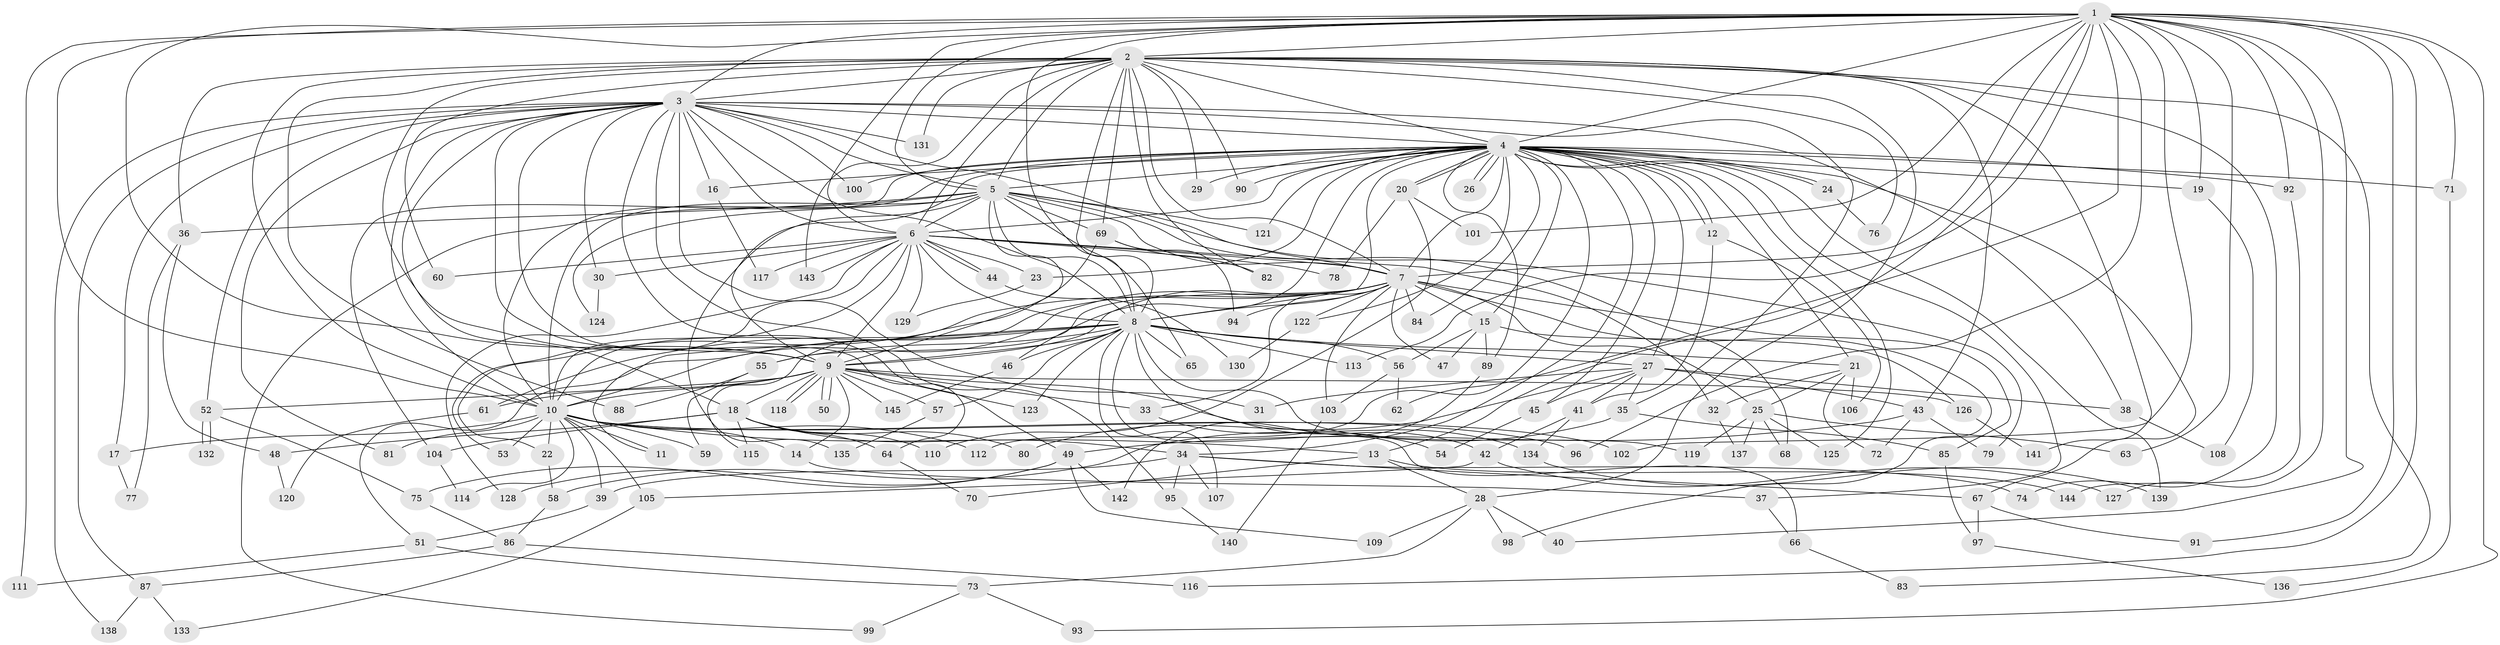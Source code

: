 // coarse degree distribution, {23: 0.01834862385321101, 22: 0.009174311926605505, 32: 0.009174311926605505, 39: 0.009174311926605505, 17: 0.009174311926605505, 19: 0.009174311926605505, 20: 0.009174311926605505, 21: 0.009174311926605505, 2: 0.42201834862385323, 4: 0.10091743119266056, 5: 0.06422018348623854, 3: 0.24770642201834864, 8: 0.027522935779816515, 6: 0.01834862385321101, 7: 0.009174311926605505, 9: 0.009174311926605505, 1: 0.01834862385321101}
// Generated by graph-tools (version 1.1) at 2025/51/02/27/25 19:51:41]
// undirected, 145 vertices, 315 edges
graph export_dot {
graph [start="1"]
  node [color=gray90,style=filled];
  1;
  2;
  3;
  4;
  5;
  6;
  7;
  8;
  9;
  10;
  11;
  12;
  13;
  14;
  15;
  16;
  17;
  18;
  19;
  20;
  21;
  22;
  23;
  24;
  25;
  26;
  27;
  28;
  29;
  30;
  31;
  32;
  33;
  34;
  35;
  36;
  37;
  38;
  39;
  40;
  41;
  42;
  43;
  44;
  45;
  46;
  47;
  48;
  49;
  50;
  51;
  52;
  53;
  54;
  55;
  56;
  57;
  58;
  59;
  60;
  61;
  62;
  63;
  64;
  65;
  66;
  67;
  68;
  69;
  70;
  71;
  72;
  73;
  74;
  75;
  76;
  77;
  78;
  79;
  80;
  81;
  82;
  83;
  84;
  85;
  86;
  87;
  88;
  89;
  90;
  91;
  92;
  93;
  94;
  95;
  96;
  97;
  98;
  99;
  100;
  101;
  102;
  103;
  104;
  105;
  106;
  107;
  108;
  109;
  110;
  111;
  112;
  113;
  114;
  115;
  116;
  117;
  118;
  119;
  120;
  121;
  122;
  123;
  124;
  125;
  126;
  127;
  128;
  129;
  130;
  131;
  132;
  133;
  134;
  135;
  136;
  137;
  138;
  139;
  140;
  141;
  142;
  143;
  144;
  145;
  1 -- 2;
  1 -- 3;
  1 -- 4;
  1 -- 5;
  1 -- 6;
  1 -- 7;
  1 -- 8;
  1 -- 9;
  1 -- 10;
  1 -- 13;
  1 -- 19;
  1 -- 40;
  1 -- 62;
  1 -- 63;
  1 -- 71;
  1 -- 91;
  1 -- 92;
  1 -- 93;
  1 -- 96;
  1 -- 101;
  1 -- 102;
  1 -- 111;
  1 -- 113;
  1 -- 116;
  1 -- 127;
  2 -- 3;
  2 -- 4;
  2 -- 5;
  2 -- 6;
  2 -- 7;
  2 -- 8;
  2 -- 9;
  2 -- 10;
  2 -- 28;
  2 -- 29;
  2 -- 36;
  2 -- 43;
  2 -- 60;
  2 -- 69;
  2 -- 74;
  2 -- 76;
  2 -- 82;
  2 -- 83;
  2 -- 88;
  2 -- 90;
  2 -- 131;
  2 -- 141;
  2 -- 143;
  3 -- 4;
  3 -- 5;
  3 -- 6;
  3 -- 7;
  3 -- 8;
  3 -- 9;
  3 -- 10;
  3 -- 16;
  3 -- 17;
  3 -- 18;
  3 -- 30;
  3 -- 31;
  3 -- 35;
  3 -- 38;
  3 -- 49;
  3 -- 52;
  3 -- 64;
  3 -- 81;
  3 -- 87;
  3 -- 95;
  3 -- 100;
  3 -- 131;
  3 -- 138;
  4 -- 5;
  4 -- 6;
  4 -- 7;
  4 -- 8;
  4 -- 9;
  4 -- 10;
  4 -- 12;
  4 -- 12;
  4 -- 15;
  4 -- 16;
  4 -- 19;
  4 -- 20;
  4 -- 20;
  4 -- 21;
  4 -- 23;
  4 -- 24;
  4 -- 24;
  4 -- 26;
  4 -- 26;
  4 -- 27;
  4 -- 29;
  4 -- 34;
  4 -- 37;
  4 -- 45;
  4 -- 46;
  4 -- 67;
  4 -- 71;
  4 -- 84;
  4 -- 89;
  4 -- 90;
  4 -- 92;
  4 -- 100;
  4 -- 104;
  4 -- 112;
  4 -- 121;
  4 -- 122;
  4 -- 125;
  4 -- 139;
  5 -- 6;
  5 -- 7;
  5 -- 8;
  5 -- 9;
  5 -- 10;
  5 -- 36;
  5 -- 65;
  5 -- 68;
  5 -- 69;
  5 -- 79;
  5 -- 99;
  5 -- 121;
  5 -- 124;
  5 -- 135;
  6 -- 7;
  6 -- 8;
  6 -- 9;
  6 -- 10;
  6 -- 23;
  6 -- 30;
  6 -- 32;
  6 -- 44;
  6 -- 44;
  6 -- 53;
  6 -- 60;
  6 -- 78;
  6 -- 117;
  6 -- 128;
  6 -- 129;
  6 -- 143;
  7 -- 8;
  7 -- 9;
  7 -- 10;
  7 -- 11;
  7 -- 15;
  7 -- 22;
  7 -- 25;
  7 -- 33;
  7 -- 47;
  7 -- 55;
  7 -- 84;
  7 -- 85;
  7 -- 94;
  7 -- 98;
  7 -- 103;
  7 -- 122;
  8 -- 9;
  8 -- 10;
  8 -- 21;
  8 -- 27;
  8 -- 42;
  8 -- 46;
  8 -- 51;
  8 -- 55;
  8 -- 56;
  8 -- 57;
  8 -- 61;
  8 -- 65;
  8 -- 66;
  8 -- 107;
  8 -- 113;
  8 -- 119;
  8 -- 123;
  9 -- 10;
  9 -- 14;
  9 -- 18;
  9 -- 33;
  9 -- 50;
  9 -- 50;
  9 -- 52;
  9 -- 57;
  9 -- 61;
  9 -- 118;
  9 -- 118;
  9 -- 123;
  9 -- 126;
  9 -- 134;
  9 -- 145;
  10 -- 11;
  10 -- 13;
  10 -- 14;
  10 -- 17;
  10 -- 22;
  10 -- 39;
  10 -- 53;
  10 -- 59;
  10 -- 81;
  10 -- 96;
  10 -- 102;
  10 -- 105;
  10 -- 112;
  10 -- 114;
  12 -- 41;
  12 -- 106;
  13 -- 28;
  13 -- 70;
  13 -- 144;
  14 -- 37;
  15 -- 47;
  15 -- 56;
  15 -- 89;
  15 -- 126;
  16 -- 117;
  17 -- 77;
  18 -- 34;
  18 -- 48;
  18 -- 64;
  18 -- 80;
  18 -- 104;
  18 -- 110;
  18 -- 115;
  19 -- 108;
  20 -- 78;
  20 -- 101;
  20 -- 110;
  21 -- 25;
  21 -- 32;
  21 -- 72;
  21 -- 106;
  22 -- 58;
  23 -- 129;
  24 -- 76;
  25 -- 63;
  25 -- 68;
  25 -- 119;
  25 -- 125;
  25 -- 137;
  27 -- 31;
  27 -- 35;
  27 -- 38;
  27 -- 41;
  27 -- 43;
  27 -- 45;
  27 -- 80;
  28 -- 40;
  28 -- 73;
  28 -- 98;
  28 -- 109;
  30 -- 124;
  32 -- 137;
  33 -- 54;
  34 -- 39;
  34 -- 67;
  34 -- 74;
  34 -- 95;
  34 -- 107;
  35 -- 58;
  35 -- 85;
  36 -- 48;
  36 -- 77;
  37 -- 66;
  38 -- 108;
  39 -- 51;
  41 -- 42;
  41 -- 134;
  42 -- 105;
  42 -- 127;
  43 -- 49;
  43 -- 72;
  43 -- 79;
  44 -- 130;
  45 -- 54;
  46 -- 145;
  48 -- 120;
  49 -- 75;
  49 -- 109;
  49 -- 128;
  49 -- 142;
  51 -- 73;
  51 -- 111;
  52 -- 75;
  52 -- 132;
  52 -- 132;
  55 -- 59;
  55 -- 88;
  56 -- 62;
  56 -- 103;
  57 -- 135;
  58 -- 86;
  61 -- 120;
  64 -- 70;
  66 -- 83;
  67 -- 91;
  67 -- 97;
  69 -- 82;
  69 -- 94;
  69 -- 115;
  71 -- 136;
  73 -- 93;
  73 -- 99;
  75 -- 86;
  85 -- 97;
  86 -- 87;
  86 -- 116;
  87 -- 133;
  87 -- 138;
  89 -- 142;
  92 -- 144;
  95 -- 140;
  97 -- 136;
  103 -- 140;
  104 -- 114;
  105 -- 133;
  122 -- 130;
  126 -- 141;
  134 -- 139;
}
